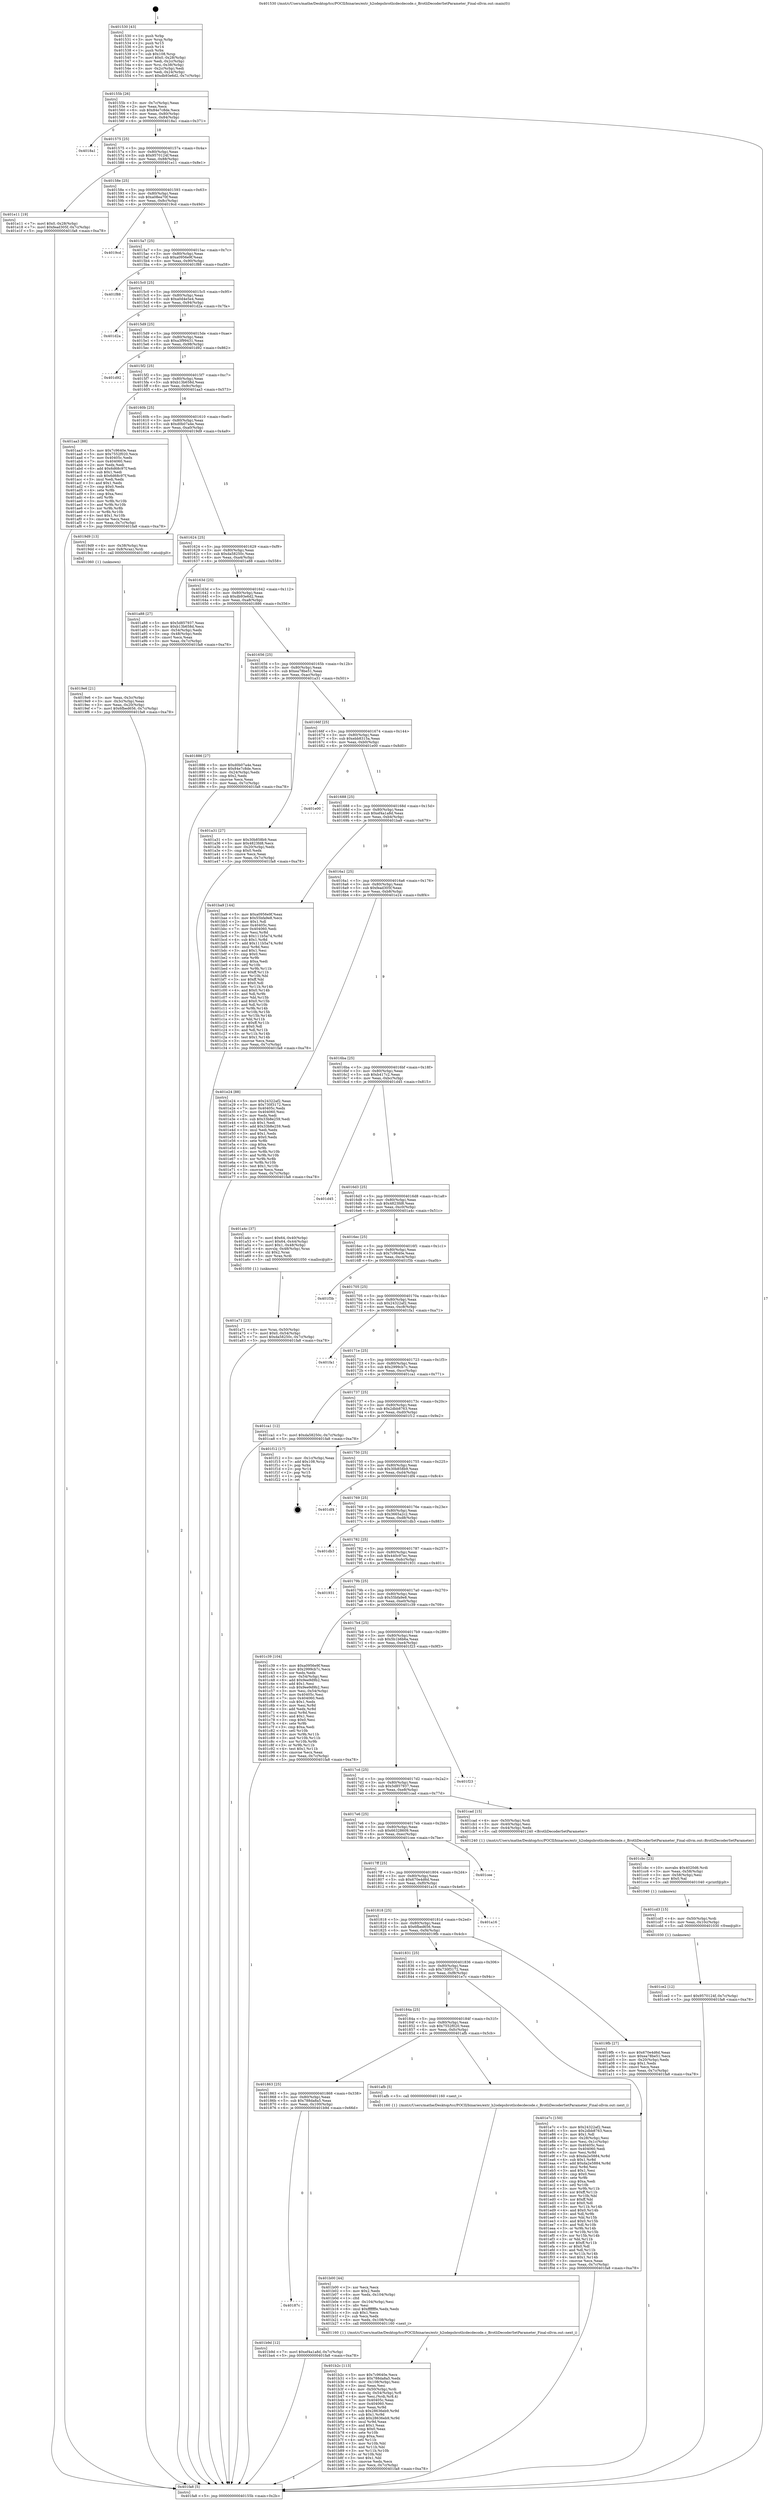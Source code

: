 digraph "0x401530" {
  label = "0x401530 (/mnt/c/Users/mathe/Desktop/tcc/POCII/binaries/extr_h2odepsbrotlicdecdecode.c_BrotliDecoderSetParameter_Final-ollvm.out::main(0))"
  labelloc = "t"
  node[shape=record]

  Entry [label="",width=0.3,height=0.3,shape=circle,fillcolor=black,style=filled]
  "0x40155b" [label="{
     0x40155b [26]\l
     | [instrs]\l
     &nbsp;&nbsp;0x40155b \<+3\>: mov -0x7c(%rbp),%eax\l
     &nbsp;&nbsp;0x40155e \<+2\>: mov %eax,%ecx\l
     &nbsp;&nbsp;0x401560 \<+6\>: sub $0x84e7c8de,%ecx\l
     &nbsp;&nbsp;0x401566 \<+3\>: mov %eax,-0x80(%rbp)\l
     &nbsp;&nbsp;0x401569 \<+6\>: mov %ecx,-0x84(%rbp)\l
     &nbsp;&nbsp;0x40156f \<+6\>: je 00000000004018a1 \<main+0x371\>\l
  }"]
  "0x4018a1" [label="{
     0x4018a1\l
  }", style=dashed]
  "0x401575" [label="{
     0x401575 [25]\l
     | [instrs]\l
     &nbsp;&nbsp;0x401575 \<+5\>: jmp 000000000040157a \<main+0x4a\>\l
     &nbsp;&nbsp;0x40157a \<+3\>: mov -0x80(%rbp),%eax\l
     &nbsp;&nbsp;0x40157d \<+5\>: sub $0x9570124f,%eax\l
     &nbsp;&nbsp;0x401582 \<+6\>: mov %eax,-0x88(%rbp)\l
     &nbsp;&nbsp;0x401588 \<+6\>: je 0000000000401e11 \<main+0x8e1\>\l
  }"]
  Exit [label="",width=0.3,height=0.3,shape=circle,fillcolor=black,style=filled,peripheries=2]
  "0x401e11" [label="{
     0x401e11 [19]\l
     | [instrs]\l
     &nbsp;&nbsp;0x401e11 \<+7\>: movl $0x0,-0x28(%rbp)\l
     &nbsp;&nbsp;0x401e18 \<+7\>: movl $0xfead305f,-0x7c(%rbp)\l
     &nbsp;&nbsp;0x401e1f \<+5\>: jmp 0000000000401fa8 \<main+0xa78\>\l
  }"]
  "0x40158e" [label="{
     0x40158e [25]\l
     | [instrs]\l
     &nbsp;&nbsp;0x40158e \<+5\>: jmp 0000000000401593 \<main+0x63\>\l
     &nbsp;&nbsp;0x401593 \<+3\>: mov -0x80(%rbp),%eax\l
     &nbsp;&nbsp;0x401596 \<+5\>: sub $0xa08ea70f,%eax\l
     &nbsp;&nbsp;0x40159b \<+6\>: mov %eax,-0x8c(%rbp)\l
     &nbsp;&nbsp;0x4015a1 \<+6\>: je 00000000004019cd \<main+0x49d\>\l
  }"]
  "0x401ce2" [label="{
     0x401ce2 [12]\l
     | [instrs]\l
     &nbsp;&nbsp;0x401ce2 \<+7\>: movl $0x9570124f,-0x7c(%rbp)\l
     &nbsp;&nbsp;0x401ce9 \<+5\>: jmp 0000000000401fa8 \<main+0xa78\>\l
  }"]
  "0x4019cd" [label="{
     0x4019cd\l
  }", style=dashed]
  "0x4015a7" [label="{
     0x4015a7 [25]\l
     | [instrs]\l
     &nbsp;&nbsp;0x4015a7 \<+5\>: jmp 00000000004015ac \<main+0x7c\>\l
     &nbsp;&nbsp;0x4015ac \<+3\>: mov -0x80(%rbp),%eax\l
     &nbsp;&nbsp;0x4015af \<+5\>: sub $0xa0956e9f,%eax\l
     &nbsp;&nbsp;0x4015b4 \<+6\>: mov %eax,-0x90(%rbp)\l
     &nbsp;&nbsp;0x4015ba \<+6\>: je 0000000000401f88 \<main+0xa58\>\l
  }"]
  "0x401cd3" [label="{
     0x401cd3 [15]\l
     | [instrs]\l
     &nbsp;&nbsp;0x401cd3 \<+4\>: mov -0x50(%rbp),%rdi\l
     &nbsp;&nbsp;0x401cd7 \<+6\>: mov %eax,-0x10c(%rbp)\l
     &nbsp;&nbsp;0x401cdd \<+5\>: call 0000000000401030 \<free@plt\>\l
     | [calls]\l
     &nbsp;&nbsp;0x401030 \{1\} (unknown)\l
  }"]
  "0x401f88" [label="{
     0x401f88\l
  }", style=dashed]
  "0x4015c0" [label="{
     0x4015c0 [25]\l
     | [instrs]\l
     &nbsp;&nbsp;0x4015c0 \<+5\>: jmp 00000000004015c5 \<main+0x95\>\l
     &nbsp;&nbsp;0x4015c5 \<+3\>: mov -0x80(%rbp),%eax\l
     &nbsp;&nbsp;0x4015c8 \<+5\>: sub $0xa0d4e5e4,%eax\l
     &nbsp;&nbsp;0x4015cd \<+6\>: mov %eax,-0x94(%rbp)\l
     &nbsp;&nbsp;0x4015d3 \<+6\>: je 0000000000401d2a \<main+0x7fa\>\l
  }"]
  "0x401cbc" [label="{
     0x401cbc [23]\l
     | [instrs]\l
     &nbsp;&nbsp;0x401cbc \<+10\>: movabs $0x4020d6,%rdi\l
     &nbsp;&nbsp;0x401cc6 \<+3\>: mov %eax,-0x58(%rbp)\l
     &nbsp;&nbsp;0x401cc9 \<+3\>: mov -0x58(%rbp),%esi\l
     &nbsp;&nbsp;0x401ccc \<+2\>: mov $0x0,%al\l
     &nbsp;&nbsp;0x401cce \<+5\>: call 0000000000401040 \<printf@plt\>\l
     | [calls]\l
     &nbsp;&nbsp;0x401040 \{1\} (unknown)\l
  }"]
  "0x401d2a" [label="{
     0x401d2a\l
  }", style=dashed]
  "0x4015d9" [label="{
     0x4015d9 [25]\l
     | [instrs]\l
     &nbsp;&nbsp;0x4015d9 \<+5\>: jmp 00000000004015de \<main+0xae\>\l
     &nbsp;&nbsp;0x4015de \<+3\>: mov -0x80(%rbp),%eax\l
     &nbsp;&nbsp;0x4015e1 \<+5\>: sub $0xa3f99431,%eax\l
     &nbsp;&nbsp;0x4015e6 \<+6\>: mov %eax,-0x98(%rbp)\l
     &nbsp;&nbsp;0x4015ec \<+6\>: je 0000000000401d92 \<main+0x862\>\l
  }"]
  "0x40187c" [label="{
     0x40187c\l
  }", style=dashed]
  "0x401d92" [label="{
     0x401d92\l
  }", style=dashed]
  "0x4015f2" [label="{
     0x4015f2 [25]\l
     | [instrs]\l
     &nbsp;&nbsp;0x4015f2 \<+5\>: jmp 00000000004015f7 \<main+0xc7\>\l
     &nbsp;&nbsp;0x4015f7 \<+3\>: mov -0x80(%rbp),%eax\l
     &nbsp;&nbsp;0x4015fa \<+5\>: sub $0xb13b658d,%eax\l
     &nbsp;&nbsp;0x4015ff \<+6\>: mov %eax,-0x9c(%rbp)\l
     &nbsp;&nbsp;0x401605 \<+6\>: je 0000000000401aa3 \<main+0x573\>\l
  }"]
  "0x401b9d" [label="{
     0x401b9d [12]\l
     | [instrs]\l
     &nbsp;&nbsp;0x401b9d \<+7\>: movl $0xef4a1a8d,-0x7c(%rbp)\l
     &nbsp;&nbsp;0x401ba4 \<+5\>: jmp 0000000000401fa8 \<main+0xa78\>\l
  }"]
  "0x401aa3" [label="{
     0x401aa3 [88]\l
     | [instrs]\l
     &nbsp;&nbsp;0x401aa3 \<+5\>: mov $0x7c9640e,%eax\l
     &nbsp;&nbsp;0x401aa8 \<+5\>: mov $0x7552f020,%ecx\l
     &nbsp;&nbsp;0x401aad \<+7\>: mov 0x40405c,%edx\l
     &nbsp;&nbsp;0x401ab4 \<+7\>: mov 0x404060,%esi\l
     &nbsp;&nbsp;0x401abb \<+2\>: mov %edx,%edi\l
     &nbsp;&nbsp;0x401abd \<+6\>: add $0x6d68c97f,%edi\l
     &nbsp;&nbsp;0x401ac3 \<+3\>: sub $0x1,%edi\l
     &nbsp;&nbsp;0x401ac6 \<+6\>: sub $0x6d68c97f,%edi\l
     &nbsp;&nbsp;0x401acc \<+3\>: imul %edi,%edx\l
     &nbsp;&nbsp;0x401acf \<+3\>: and $0x1,%edx\l
     &nbsp;&nbsp;0x401ad2 \<+3\>: cmp $0x0,%edx\l
     &nbsp;&nbsp;0x401ad5 \<+4\>: sete %r8b\l
     &nbsp;&nbsp;0x401ad9 \<+3\>: cmp $0xa,%esi\l
     &nbsp;&nbsp;0x401adc \<+4\>: setl %r9b\l
     &nbsp;&nbsp;0x401ae0 \<+3\>: mov %r8b,%r10b\l
     &nbsp;&nbsp;0x401ae3 \<+3\>: and %r9b,%r10b\l
     &nbsp;&nbsp;0x401ae6 \<+3\>: xor %r9b,%r8b\l
     &nbsp;&nbsp;0x401ae9 \<+3\>: or %r8b,%r10b\l
     &nbsp;&nbsp;0x401aec \<+4\>: test $0x1,%r10b\l
     &nbsp;&nbsp;0x401af0 \<+3\>: cmovne %ecx,%eax\l
     &nbsp;&nbsp;0x401af3 \<+3\>: mov %eax,-0x7c(%rbp)\l
     &nbsp;&nbsp;0x401af6 \<+5\>: jmp 0000000000401fa8 \<main+0xa78\>\l
  }"]
  "0x40160b" [label="{
     0x40160b [25]\l
     | [instrs]\l
     &nbsp;&nbsp;0x40160b \<+5\>: jmp 0000000000401610 \<main+0xe0\>\l
     &nbsp;&nbsp;0x401610 \<+3\>: mov -0x80(%rbp),%eax\l
     &nbsp;&nbsp;0x401613 \<+5\>: sub $0xd0b07a4e,%eax\l
     &nbsp;&nbsp;0x401618 \<+6\>: mov %eax,-0xa0(%rbp)\l
     &nbsp;&nbsp;0x40161e \<+6\>: je 00000000004019d9 \<main+0x4a9\>\l
  }"]
  "0x401b2c" [label="{
     0x401b2c [113]\l
     | [instrs]\l
     &nbsp;&nbsp;0x401b2c \<+5\>: mov $0x7c9640e,%ecx\l
     &nbsp;&nbsp;0x401b31 \<+5\>: mov $0x788da8a5,%edx\l
     &nbsp;&nbsp;0x401b36 \<+6\>: mov -0x108(%rbp),%esi\l
     &nbsp;&nbsp;0x401b3c \<+3\>: imul %eax,%esi\l
     &nbsp;&nbsp;0x401b3f \<+4\>: mov -0x50(%rbp),%rdi\l
     &nbsp;&nbsp;0x401b43 \<+4\>: movslq -0x54(%rbp),%r8\l
     &nbsp;&nbsp;0x401b47 \<+4\>: mov %esi,(%rdi,%r8,4)\l
     &nbsp;&nbsp;0x401b4b \<+7\>: mov 0x40405c,%eax\l
     &nbsp;&nbsp;0x401b52 \<+7\>: mov 0x404060,%esi\l
     &nbsp;&nbsp;0x401b59 \<+3\>: mov %eax,%r9d\l
     &nbsp;&nbsp;0x401b5c \<+7\>: sub $0x28636eb9,%r9d\l
     &nbsp;&nbsp;0x401b63 \<+4\>: sub $0x1,%r9d\l
     &nbsp;&nbsp;0x401b67 \<+7\>: add $0x28636eb9,%r9d\l
     &nbsp;&nbsp;0x401b6e \<+4\>: imul %r9d,%eax\l
     &nbsp;&nbsp;0x401b72 \<+3\>: and $0x1,%eax\l
     &nbsp;&nbsp;0x401b75 \<+3\>: cmp $0x0,%eax\l
     &nbsp;&nbsp;0x401b78 \<+4\>: sete %r10b\l
     &nbsp;&nbsp;0x401b7c \<+3\>: cmp $0xa,%esi\l
     &nbsp;&nbsp;0x401b7f \<+4\>: setl %r11b\l
     &nbsp;&nbsp;0x401b83 \<+3\>: mov %r10b,%bl\l
     &nbsp;&nbsp;0x401b86 \<+3\>: and %r11b,%bl\l
     &nbsp;&nbsp;0x401b89 \<+3\>: xor %r11b,%r10b\l
     &nbsp;&nbsp;0x401b8c \<+3\>: or %r10b,%bl\l
     &nbsp;&nbsp;0x401b8f \<+3\>: test $0x1,%bl\l
     &nbsp;&nbsp;0x401b92 \<+3\>: cmovne %edx,%ecx\l
     &nbsp;&nbsp;0x401b95 \<+3\>: mov %ecx,-0x7c(%rbp)\l
     &nbsp;&nbsp;0x401b98 \<+5\>: jmp 0000000000401fa8 \<main+0xa78\>\l
  }"]
  "0x4019d9" [label="{
     0x4019d9 [13]\l
     | [instrs]\l
     &nbsp;&nbsp;0x4019d9 \<+4\>: mov -0x38(%rbp),%rax\l
     &nbsp;&nbsp;0x4019dd \<+4\>: mov 0x8(%rax),%rdi\l
     &nbsp;&nbsp;0x4019e1 \<+5\>: call 0000000000401060 \<atoi@plt\>\l
     | [calls]\l
     &nbsp;&nbsp;0x401060 \{1\} (unknown)\l
  }"]
  "0x401624" [label="{
     0x401624 [25]\l
     | [instrs]\l
     &nbsp;&nbsp;0x401624 \<+5\>: jmp 0000000000401629 \<main+0xf9\>\l
     &nbsp;&nbsp;0x401629 \<+3\>: mov -0x80(%rbp),%eax\l
     &nbsp;&nbsp;0x40162c \<+5\>: sub $0xda58250c,%eax\l
     &nbsp;&nbsp;0x401631 \<+6\>: mov %eax,-0xa4(%rbp)\l
     &nbsp;&nbsp;0x401637 \<+6\>: je 0000000000401a88 \<main+0x558\>\l
  }"]
  "0x401b00" [label="{
     0x401b00 [44]\l
     | [instrs]\l
     &nbsp;&nbsp;0x401b00 \<+2\>: xor %ecx,%ecx\l
     &nbsp;&nbsp;0x401b02 \<+5\>: mov $0x2,%edx\l
     &nbsp;&nbsp;0x401b07 \<+6\>: mov %edx,-0x104(%rbp)\l
     &nbsp;&nbsp;0x401b0d \<+1\>: cltd\l
     &nbsp;&nbsp;0x401b0e \<+6\>: mov -0x104(%rbp),%esi\l
     &nbsp;&nbsp;0x401b14 \<+2\>: idiv %esi\l
     &nbsp;&nbsp;0x401b16 \<+6\>: imul $0xfffffffe,%edx,%edx\l
     &nbsp;&nbsp;0x401b1c \<+3\>: sub $0x1,%ecx\l
     &nbsp;&nbsp;0x401b1f \<+2\>: sub %ecx,%edx\l
     &nbsp;&nbsp;0x401b21 \<+6\>: mov %edx,-0x108(%rbp)\l
     &nbsp;&nbsp;0x401b27 \<+5\>: call 0000000000401160 \<next_i\>\l
     | [calls]\l
     &nbsp;&nbsp;0x401160 \{1\} (/mnt/c/Users/mathe/Desktop/tcc/POCII/binaries/extr_h2odepsbrotlicdecdecode.c_BrotliDecoderSetParameter_Final-ollvm.out::next_i)\l
  }"]
  "0x401a88" [label="{
     0x401a88 [27]\l
     | [instrs]\l
     &nbsp;&nbsp;0x401a88 \<+5\>: mov $0x5d857937,%eax\l
     &nbsp;&nbsp;0x401a8d \<+5\>: mov $0xb13b658d,%ecx\l
     &nbsp;&nbsp;0x401a92 \<+3\>: mov -0x54(%rbp),%edx\l
     &nbsp;&nbsp;0x401a95 \<+3\>: cmp -0x48(%rbp),%edx\l
     &nbsp;&nbsp;0x401a98 \<+3\>: cmovl %ecx,%eax\l
     &nbsp;&nbsp;0x401a9b \<+3\>: mov %eax,-0x7c(%rbp)\l
     &nbsp;&nbsp;0x401a9e \<+5\>: jmp 0000000000401fa8 \<main+0xa78\>\l
  }"]
  "0x40163d" [label="{
     0x40163d [25]\l
     | [instrs]\l
     &nbsp;&nbsp;0x40163d \<+5\>: jmp 0000000000401642 \<main+0x112\>\l
     &nbsp;&nbsp;0x401642 \<+3\>: mov -0x80(%rbp),%eax\l
     &nbsp;&nbsp;0x401645 \<+5\>: sub $0xdb93e6d2,%eax\l
     &nbsp;&nbsp;0x40164a \<+6\>: mov %eax,-0xa8(%rbp)\l
     &nbsp;&nbsp;0x401650 \<+6\>: je 0000000000401886 \<main+0x356\>\l
  }"]
  "0x401863" [label="{
     0x401863 [25]\l
     | [instrs]\l
     &nbsp;&nbsp;0x401863 \<+5\>: jmp 0000000000401868 \<main+0x338\>\l
     &nbsp;&nbsp;0x401868 \<+3\>: mov -0x80(%rbp),%eax\l
     &nbsp;&nbsp;0x40186b \<+5\>: sub $0x788da8a5,%eax\l
     &nbsp;&nbsp;0x401870 \<+6\>: mov %eax,-0x100(%rbp)\l
     &nbsp;&nbsp;0x401876 \<+6\>: je 0000000000401b9d \<main+0x66d\>\l
  }"]
  "0x401886" [label="{
     0x401886 [27]\l
     | [instrs]\l
     &nbsp;&nbsp;0x401886 \<+5\>: mov $0xd0b07a4e,%eax\l
     &nbsp;&nbsp;0x40188b \<+5\>: mov $0x84e7c8de,%ecx\l
     &nbsp;&nbsp;0x401890 \<+3\>: mov -0x24(%rbp),%edx\l
     &nbsp;&nbsp;0x401893 \<+3\>: cmp $0x2,%edx\l
     &nbsp;&nbsp;0x401896 \<+3\>: cmovne %ecx,%eax\l
     &nbsp;&nbsp;0x401899 \<+3\>: mov %eax,-0x7c(%rbp)\l
     &nbsp;&nbsp;0x40189c \<+5\>: jmp 0000000000401fa8 \<main+0xa78\>\l
  }"]
  "0x401656" [label="{
     0x401656 [25]\l
     | [instrs]\l
     &nbsp;&nbsp;0x401656 \<+5\>: jmp 000000000040165b \<main+0x12b\>\l
     &nbsp;&nbsp;0x40165b \<+3\>: mov -0x80(%rbp),%eax\l
     &nbsp;&nbsp;0x40165e \<+5\>: sub $0xea78be51,%eax\l
     &nbsp;&nbsp;0x401663 \<+6\>: mov %eax,-0xac(%rbp)\l
     &nbsp;&nbsp;0x401669 \<+6\>: je 0000000000401a31 \<main+0x501\>\l
  }"]
  "0x401fa8" [label="{
     0x401fa8 [5]\l
     | [instrs]\l
     &nbsp;&nbsp;0x401fa8 \<+5\>: jmp 000000000040155b \<main+0x2b\>\l
  }"]
  "0x401530" [label="{
     0x401530 [43]\l
     | [instrs]\l
     &nbsp;&nbsp;0x401530 \<+1\>: push %rbp\l
     &nbsp;&nbsp;0x401531 \<+3\>: mov %rsp,%rbp\l
     &nbsp;&nbsp;0x401534 \<+2\>: push %r15\l
     &nbsp;&nbsp;0x401536 \<+2\>: push %r14\l
     &nbsp;&nbsp;0x401538 \<+1\>: push %rbx\l
     &nbsp;&nbsp;0x401539 \<+7\>: sub $0x108,%rsp\l
     &nbsp;&nbsp;0x401540 \<+7\>: movl $0x0,-0x28(%rbp)\l
     &nbsp;&nbsp;0x401547 \<+3\>: mov %edi,-0x2c(%rbp)\l
     &nbsp;&nbsp;0x40154a \<+4\>: mov %rsi,-0x38(%rbp)\l
     &nbsp;&nbsp;0x40154e \<+3\>: mov -0x2c(%rbp),%edi\l
     &nbsp;&nbsp;0x401551 \<+3\>: mov %edi,-0x24(%rbp)\l
     &nbsp;&nbsp;0x401554 \<+7\>: movl $0xdb93e6d2,-0x7c(%rbp)\l
  }"]
  "0x4019e6" [label="{
     0x4019e6 [21]\l
     | [instrs]\l
     &nbsp;&nbsp;0x4019e6 \<+3\>: mov %eax,-0x3c(%rbp)\l
     &nbsp;&nbsp;0x4019e9 \<+3\>: mov -0x3c(%rbp),%eax\l
     &nbsp;&nbsp;0x4019ec \<+3\>: mov %eax,-0x20(%rbp)\l
     &nbsp;&nbsp;0x4019ef \<+7\>: movl $0x6fbed656,-0x7c(%rbp)\l
     &nbsp;&nbsp;0x4019f6 \<+5\>: jmp 0000000000401fa8 \<main+0xa78\>\l
  }"]
  "0x401afb" [label="{
     0x401afb [5]\l
     | [instrs]\l
     &nbsp;&nbsp;0x401afb \<+5\>: call 0000000000401160 \<next_i\>\l
     | [calls]\l
     &nbsp;&nbsp;0x401160 \{1\} (/mnt/c/Users/mathe/Desktop/tcc/POCII/binaries/extr_h2odepsbrotlicdecdecode.c_BrotliDecoderSetParameter_Final-ollvm.out::next_i)\l
  }"]
  "0x401a31" [label="{
     0x401a31 [27]\l
     | [instrs]\l
     &nbsp;&nbsp;0x401a31 \<+5\>: mov $0x30b858b9,%eax\l
     &nbsp;&nbsp;0x401a36 \<+5\>: mov $0x4823fd8,%ecx\l
     &nbsp;&nbsp;0x401a3b \<+3\>: mov -0x20(%rbp),%edx\l
     &nbsp;&nbsp;0x401a3e \<+3\>: cmp $0x0,%edx\l
     &nbsp;&nbsp;0x401a41 \<+3\>: cmove %ecx,%eax\l
     &nbsp;&nbsp;0x401a44 \<+3\>: mov %eax,-0x7c(%rbp)\l
     &nbsp;&nbsp;0x401a47 \<+5\>: jmp 0000000000401fa8 \<main+0xa78\>\l
  }"]
  "0x40166f" [label="{
     0x40166f [25]\l
     | [instrs]\l
     &nbsp;&nbsp;0x40166f \<+5\>: jmp 0000000000401674 \<main+0x144\>\l
     &nbsp;&nbsp;0x401674 \<+3\>: mov -0x80(%rbp),%eax\l
     &nbsp;&nbsp;0x401677 \<+5\>: sub $0xebb8315a,%eax\l
     &nbsp;&nbsp;0x40167c \<+6\>: mov %eax,-0xb0(%rbp)\l
     &nbsp;&nbsp;0x401682 \<+6\>: je 0000000000401e00 \<main+0x8d0\>\l
  }"]
  "0x40184a" [label="{
     0x40184a [25]\l
     | [instrs]\l
     &nbsp;&nbsp;0x40184a \<+5\>: jmp 000000000040184f \<main+0x31f\>\l
     &nbsp;&nbsp;0x40184f \<+3\>: mov -0x80(%rbp),%eax\l
     &nbsp;&nbsp;0x401852 \<+5\>: sub $0x7552f020,%eax\l
     &nbsp;&nbsp;0x401857 \<+6\>: mov %eax,-0xfc(%rbp)\l
     &nbsp;&nbsp;0x40185d \<+6\>: je 0000000000401afb \<main+0x5cb\>\l
  }"]
  "0x401e00" [label="{
     0x401e00\l
  }", style=dashed]
  "0x401688" [label="{
     0x401688 [25]\l
     | [instrs]\l
     &nbsp;&nbsp;0x401688 \<+5\>: jmp 000000000040168d \<main+0x15d\>\l
     &nbsp;&nbsp;0x40168d \<+3\>: mov -0x80(%rbp),%eax\l
     &nbsp;&nbsp;0x401690 \<+5\>: sub $0xef4a1a8d,%eax\l
     &nbsp;&nbsp;0x401695 \<+6\>: mov %eax,-0xb4(%rbp)\l
     &nbsp;&nbsp;0x40169b \<+6\>: je 0000000000401ba9 \<main+0x679\>\l
  }"]
  "0x401e7c" [label="{
     0x401e7c [150]\l
     | [instrs]\l
     &nbsp;&nbsp;0x401e7c \<+5\>: mov $0x24322af2,%eax\l
     &nbsp;&nbsp;0x401e81 \<+5\>: mov $0x2dbb8763,%ecx\l
     &nbsp;&nbsp;0x401e86 \<+2\>: mov $0x1,%dl\l
     &nbsp;&nbsp;0x401e88 \<+3\>: mov -0x28(%rbp),%esi\l
     &nbsp;&nbsp;0x401e8b \<+3\>: mov %esi,-0x1c(%rbp)\l
     &nbsp;&nbsp;0x401e8e \<+7\>: mov 0x40405c,%esi\l
     &nbsp;&nbsp;0x401e95 \<+7\>: mov 0x404060,%edi\l
     &nbsp;&nbsp;0x401e9c \<+3\>: mov %esi,%r8d\l
     &nbsp;&nbsp;0x401e9f \<+7\>: sub $0xda2e5884,%r8d\l
     &nbsp;&nbsp;0x401ea6 \<+4\>: sub $0x1,%r8d\l
     &nbsp;&nbsp;0x401eaa \<+7\>: add $0xda2e5884,%r8d\l
     &nbsp;&nbsp;0x401eb1 \<+4\>: imul %r8d,%esi\l
     &nbsp;&nbsp;0x401eb5 \<+3\>: and $0x1,%esi\l
     &nbsp;&nbsp;0x401eb8 \<+3\>: cmp $0x0,%esi\l
     &nbsp;&nbsp;0x401ebb \<+4\>: sete %r9b\l
     &nbsp;&nbsp;0x401ebf \<+3\>: cmp $0xa,%edi\l
     &nbsp;&nbsp;0x401ec2 \<+4\>: setl %r10b\l
     &nbsp;&nbsp;0x401ec6 \<+3\>: mov %r9b,%r11b\l
     &nbsp;&nbsp;0x401ec9 \<+4\>: xor $0xff,%r11b\l
     &nbsp;&nbsp;0x401ecd \<+3\>: mov %r10b,%bl\l
     &nbsp;&nbsp;0x401ed0 \<+3\>: xor $0xff,%bl\l
     &nbsp;&nbsp;0x401ed3 \<+3\>: xor $0x0,%dl\l
     &nbsp;&nbsp;0x401ed6 \<+3\>: mov %r11b,%r14b\l
     &nbsp;&nbsp;0x401ed9 \<+4\>: and $0x0,%r14b\l
     &nbsp;&nbsp;0x401edd \<+3\>: and %dl,%r9b\l
     &nbsp;&nbsp;0x401ee0 \<+3\>: mov %bl,%r15b\l
     &nbsp;&nbsp;0x401ee3 \<+4\>: and $0x0,%r15b\l
     &nbsp;&nbsp;0x401ee7 \<+3\>: and %dl,%r10b\l
     &nbsp;&nbsp;0x401eea \<+3\>: or %r9b,%r14b\l
     &nbsp;&nbsp;0x401eed \<+3\>: or %r10b,%r15b\l
     &nbsp;&nbsp;0x401ef0 \<+3\>: xor %r15b,%r14b\l
     &nbsp;&nbsp;0x401ef3 \<+3\>: or %bl,%r11b\l
     &nbsp;&nbsp;0x401ef6 \<+4\>: xor $0xff,%r11b\l
     &nbsp;&nbsp;0x401efa \<+3\>: or $0x0,%dl\l
     &nbsp;&nbsp;0x401efd \<+3\>: and %dl,%r11b\l
     &nbsp;&nbsp;0x401f00 \<+3\>: or %r11b,%r14b\l
     &nbsp;&nbsp;0x401f03 \<+4\>: test $0x1,%r14b\l
     &nbsp;&nbsp;0x401f07 \<+3\>: cmovne %ecx,%eax\l
     &nbsp;&nbsp;0x401f0a \<+3\>: mov %eax,-0x7c(%rbp)\l
     &nbsp;&nbsp;0x401f0d \<+5\>: jmp 0000000000401fa8 \<main+0xa78\>\l
  }"]
  "0x401ba9" [label="{
     0x401ba9 [144]\l
     | [instrs]\l
     &nbsp;&nbsp;0x401ba9 \<+5\>: mov $0xa0956e9f,%eax\l
     &nbsp;&nbsp;0x401bae \<+5\>: mov $0x55bfa9e8,%ecx\l
     &nbsp;&nbsp;0x401bb3 \<+2\>: mov $0x1,%dl\l
     &nbsp;&nbsp;0x401bb5 \<+7\>: mov 0x40405c,%esi\l
     &nbsp;&nbsp;0x401bbc \<+7\>: mov 0x404060,%edi\l
     &nbsp;&nbsp;0x401bc3 \<+3\>: mov %esi,%r8d\l
     &nbsp;&nbsp;0x401bc6 \<+7\>: sub $0x111b5a74,%r8d\l
     &nbsp;&nbsp;0x401bcd \<+4\>: sub $0x1,%r8d\l
     &nbsp;&nbsp;0x401bd1 \<+7\>: add $0x111b5a74,%r8d\l
     &nbsp;&nbsp;0x401bd8 \<+4\>: imul %r8d,%esi\l
     &nbsp;&nbsp;0x401bdc \<+3\>: and $0x1,%esi\l
     &nbsp;&nbsp;0x401bdf \<+3\>: cmp $0x0,%esi\l
     &nbsp;&nbsp;0x401be2 \<+4\>: sete %r9b\l
     &nbsp;&nbsp;0x401be6 \<+3\>: cmp $0xa,%edi\l
     &nbsp;&nbsp;0x401be9 \<+4\>: setl %r10b\l
     &nbsp;&nbsp;0x401bed \<+3\>: mov %r9b,%r11b\l
     &nbsp;&nbsp;0x401bf0 \<+4\>: xor $0xff,%r11b\l
     &nbsp;&nbsp;0x401bf4 \<+3\>: mov %r10b,%bl\l
     &nbsp;&nbsp;0x401bf7 \<+3\>: xor $0xff,%bl\l
     &nbsp;&nbsp;0x401bfa \<+3\>: xor $0x0,%dl\l
     &nbsp;&nbsp;0x401bfd \<+3\>: mov %r11b,%r14b\l
     &nbsp;&nbsp;0x401c00 \<+4\>: and $0x0,%r14b\l
     &nbsp;&nbsp;0x401c04 \<+3\>: and %dl,%r9b\l
     &nbsp;&nbsp;0x401c07 \<+3\>: mov %bl,%r15b\l
     &nbsp;&nbsp;0x401c0a \<+4\>: and $0x0,%r15b\l
     &nbsp;&nbsp;0x401c0e \<+3\>: and %dl,%r10b\l
     &nbsp;&nbsp;0x401c11 \<+3\>: or %r9b,%r14b\l
     &nbsp;&nbsp;0x401c14 \<+3\>: or %r10b,%r15b\l
     &nbsp;&nbsp;0x401c17 \<+3\>: xor %r15b,%r14b\l
     &nbsp;&nbsp;0x401c1a \<+3\>: or %bl,%r11b\l
     &nbsp;&nbsp;0x401c1d \<+4\>: xor $0xff,%r11b\l
     &nbsp;&nbsp;0x401c21 \<+3\>: or $0x0,%dl\l
     &nbsp;&nbsp;0x401c24 \<+3\>: and %dl,%r11b\l
     &nbsp;&nbsp;0x401c27 \<+3\>: or %r11b,%r14b\l
     &nbsp;&nbsp;0x401c2a \<+4\>: test $0x1,%r14b\l
     &nbsp;&nbsp;0x401c2e \<+3\>: cmovne %ecx,%eax\l
     &nbsp;&nbsp;0x401c31 \<+3\>: mov %eax,-0x7c(%rbp)\l
     &nbsp;&nbsp;0x401c34 \<+5\>: jmp 0000000000401fa8 \<main+0xa78\>\l
  }"]
  "0x4016a1" [label="{
     0x4016a1 [25]\l
     | [instrs]\l
     &nbsp;&nbsp;0x4016a1 \<+5\>: jmp 00000000004016a6 \<main+0x176\>\l
     &nbsp;&nbsp;0x4016a6 \<+3\>: mov -0x80(%rbp),%eax\l
     &nbsp;&nbsp;0x4016a9 \<+5\>: sub $0xfead305f,%eax\l
     &nbsp;&nbsp;0x4016ae \<+6\>: mov %eax,-0xb8(%rbp)\l
     &nbsp;&nbsp;0x4016b4 \<+6\>: je 0000000000401e24 \<main+0x8f4\>\l
  }"]
  "0x401a71" [label="{
     0x401a71 [23]\l
     | [instrs]\l
     &nbsp;&nbsp;0x401a71 \<+4\>: mov %rax,-0x50(%rbp)\l
     &nbsp;&nbsp;0x401a75 \<+7\>: movl $0x0,-0x54(%rbp)\l
     &nbsp;&nbsp;0x401a7c \<+7\>: movl $0xda58250c,-0x7c(%rbp)\l
     &nbsp;&nbsp;0x401a83 \<+5\>: jmp 0000000000401fa8 \<main+0xa78\>\l
  }"]
  "0x401e24" [label="{
     0x401e24 [88]\l
     | [instrs]\l
     &nbsp;&nbsp;0x401e24 \<+5\>: mov $0x24322af2,%eax\l
     &nbsp;&nbsp;0x401e29 \<+5\>: mov $0x730f3172,%ecx\l
     &nbsp;&nbsp;0x401e2e \<+7\>: mov 0x40405c,%edx\l
     &nbsp;&nbsp;0x401e35 \<+7\>: mov 0x404060,%esi\l
     &nbsp;&nbsp;0x401e3c \<+2\>: mov %edx,%edi\l
     &nbsp;&nbsp;0x401e3e \<+6\>: sub $0x33b8e259,%edi\l
     &nbsp;&nbsp;0x401e44 \<+3\>: sub $0x1,%edi\l
     &nbsp;&nbsp;0x401e47 \<+6\>: add $0x33b8e259,%edi\l
     &nbsp;&nbsp;0x401e4d \<+3\>: imul %edi,%edx\l
     &nbsp;&nbsp;0x401e50 \<+3\>: and $0x1,%edx\l
     &nbsp;&nbsp;0x401e53 \<+3\>: cmp $0x0,%edx\l
     &nbsp;&nbsp;0x401e56 \<+4\>: sete %r8b\l
     &nbsp;&nbsp;0x401e5a \<+3\>: cmp $0xa,%esi\l
     &nbsp;&nbsp;0x401e5d \<+4\>: setl %r9b\l
     &nbsp;&nbsp;0x401e61 \<+3\>: mov %r8b,%r10b\l
     &nbsp;&nbsp;0x401e64 \<+3\>: and %r9b,%r10b\l
     &nbsp;&nbsp;0x401e67 \<+3\>: xor %r9b,%r8b\l
     &nbsp;&nbsp;0x401e6a \<+3\>: or %r8b,%r10b\l
     &nbsp;&nbsp;0x401e6d \<+4\>: test $0x1,%r10b\l
     &nbsp;&nbsp;0x401e71 \<+3\>: cmovne %ecx,%eax\l
     &nbsp;&nbsp;0x401e74 \<+3\>: mov %eax,-0x7c(%rbp)\l
     &nbsp;&nbsp;0x401e77 \<+5\>: jmp 0000000000401fa8 \<main+0xa78\>\l
  }"]
  "0x4016ba" [label="{
     0x4016ba [25]\l
     | [instrs]\l
     &nbsp;&nbsp;0x4016ba \<+5\>: jmp 00000000004016bf \<main+0x18f\>\l
     &nbsp;&nbsp;0x4016bf \<+3\>: mov -0x80(%rbp),%eax\l
     &nbsp;&nbsp;0x4016c2 \<+5\>: sub $0xb417c2,%eax\l
     &nbsp;&nbsp;0x4016c7 \<+6\>: mov %eax,-0xbc(%rbp)\l
     &nbsp;&nbsp;0x4016cd \<+6\>: je 0000000000401d45 \<main+0x815\>\l
  }"]
  "0x401831" [label="{
     0x401831 [25]\l
     | [instrs]\l
     &nbsp;&nbsp;0x401831 \<+5\>: jmp 0000000000401836 \<main+0x306\>\l
     &nbsp;&nbsp;0x401836 \<+3\>: mov -0x80(%rbp),%eax\l
     &nbsp;&nbsp;0x401839 \<+5\>: sub $0x730f3172,%eax\l
     &nbsp;&nbsp;0x40183e \<+6\>: mov %eax,-0xf8(%rbp)\l
     &nbsp;&nbsp;0x401844 \<+6\>: je 0000000000401e7c \<main+0x94c\>\l
  }"]
  "0x401d45" [label="{
     0x401d45\l
  }", style=dashed]
  "0x4016d3" [label="{
     0x4016d3 [25]\l
     | [instrs]\l
     &nbsp;&nbsp;0x4016d3 \<+5\>: jmp 00000000004016d8 \<main+0x1a8\>\l
     &nbsp;&nbsp;0x4016d8 \<+3\>: mov -0x80(%rbp),%eax\l
     &nbsp;&nbsp;0x4016db \<+5\>: sub $0x4823fd8,%eax\l
     &nbsp;&nbsp;0x4016e0 \<+6\>: mov %eax,-0xc0(%rbp)\l
     &nbsp;&nbsp;0x4016e6 \<+6\>: je 0000000000401a4c \<main+0x51c\>\l
  }"]
  "0x4019fb" [label="{
     0x4019fb [27]\l
     | [instrs]\l
     &nbsp;&nbsp;0x4019fb \<+5\>: mov $0x670e4d6d,%eax\l
     &nbsp;&nbsp;0x401a00 \<+5\>: mov $0xea78be51,%ecx\l
     &nbsp;&nbsp;0x401a05 \<+3\>: mov -0x20(%rbp),%edx\l
     &nbsp;&nbsp;0x401a08 \<+3\>: cmp $0x1,%edx\l
     &nbsp;&nbsp;0x401a0b \<+3\>: cmovl %ecx,%eax\l
     &nbsp;&nbsp;0x401a0e \<+3\>: mov %eax,-0x7c(%rbp)\l
     &nbsp;&nbsp;0x401a11 \<+5\>: jmp 0000000000401fa8 \<main+0xa78\>\l
  }"]
  "0x401a4c" [label="{
     0x401a4c [37]\l
     | [instrs]\l
     &nbsp;&nbsp;0x401a4c \<+7\>: movl $0x64,-0x40(%rbp)\l
     &nbsp;&nbsp;0x401a53 \<+7\>: movl $0x64,-0x44(%rbp)\l
     &nbsp;&nbsp;0x401a5a \<+7\>: movl $0x1,-0x48(%rbp)\l
     &nbsp;&nbsp;0x401a61 \<+4\>: movslq -0x48(%rbp),%rax\l
     &nbsp;&nbsp;0x401a65 \<+4\>: shl $0x2,%rax\l
     &nbsp;&nbsp;0x401a69 \<+3\>: mov %rax,%rdi\l
     &nbsp;&nbsp;0x401a6c \<+5\>: call 0000000000401050 \<malloc@plt\>\l
     | [calls]\l
     &nbsp;&nbsp;0x401050 \{1\} (unknown)\l
  }"]
  "0x4016ec" [label="{
     0x4016ec [25]\l
     | [instrs]\l
     &nbsp;&nbsp;0x4016ec \<+5\>: jmp 00000000004016f1 \<main+0x1c1\>\l
     &nbsp;&nbsp;0x4016f1 \<+3\>: mov -0x80(%rbp),%eax\l
     &nbsp;&nbsp;0x4016f4 \<+5\>: sub $0x7c9640e,%eax\l
     &nbsp;&nbsp;0x4016f9 \<+6\>: mov %eax,-0xc4(%rbp)\l
     &nbsp;&nbsp;0x4016ff \<+6\>: je 0000000000401f3b \<main+0xa0b\>\l
  }"]
  "0x401818" [label="{
     0x401818 [25]\l
     | [instrs]\l
     &nbsp;&nbsp;0x401818 \<+5\>: jmp 000000000040181d \<main+0x2ed\>\l
     &nbsp;&nbsp;0x40181d \<+3\>: mov -0x80(%rbp),%eax\l
     &nbsp;&nbsp;0x401820 \<+5\>: sub $0x6fbed656,%eax\l
     &nbsp;&nbsp;0x401825 \<+6\>: mov %eax,-0xf4(%rbp)\l
     &nbsp;&nbsp;0x40182b \<+6\>: je 00000000004019fb \<main+0x4cb\>\l
  }"]
  "0x401f3b" [label="{
     0x401f3b\l
  }", style=dashed]
  "0x401705" [label="{
     0x401705 [25]\l
     | [instrs]\l
     &nbsp;&nbsp;0x401705 \<+5\>: jmp 000000000040170a \<main+0x1da\>\l
     &nbsp;&nbsp;0x40170a \<+3\>: mov -0x80(%rbp),%eax\l
     &nbsp;&nbsp;0x40170d \<+5\>: sub $0x24322af2,%eax\l
     &nbsp;&nbsp;0x401712 \<+6\>: mov %eax,-0xc8(%rbp)\l
     &nbsp;&nbsp;0x401718 \<+6\>: je 0000000000401fa1 \<main+0xa71\>\l
  }"]
  "0x401a16" [label="{
     0x401a16\l
  }", style=dashed]
  "0x401fa1" [label="{
     0x401fa1\l
  }", style=dashed]
  "0x40171e" [label="{
     0x40171e [25]\l
     | [instrs]\l
     &nbsp;&nbsp;0x40171e \<+5\>: jmp 0000000000401723 \<main+0x1f3\>\l
     &nbsp;&nbsp;0x401723 \<+3\>: mov -0x80(%rbp),%eax\l
     &nbsp;&nbsp;0x401726 \<+5\>: sub $0x2999cb7c,%eax\l
     &nbsp;&nbsp;0x40172b \<+6\>: mov %eax,-0xcc(%rbp)\l
     &nbsp;&nbsp;0x401731 \<+6\>: je 0000000000401ca1 \<main+0x771\>\l
  }"]
  "0x4017ff" [label="{
     0x4017ff [25]\l
     | [instrs]\l
     &nbsp;&nbsp;0x4017ff \<+5\>: jmp 0000000000401804 \<main+0x2d4\>\l
     &nbsp;&nbsp;0x401804 \<+3\>: mov -0x80(%rbp),%eax\l
     &nbsp;&nbsp;0x401807 \<+5\>: sub $0x670e4d6d,%eax\l
     &nbsp;&nbsp;0x40180c \<+6\>: mov %eax,-0xf0(%rbp)\l
     &nbsp;&nbsp;0x401812 \<+6\>: je 0000000000401a16 \<main+0x4e6\>\l
  }"]
  "0x401ca1" [label="{
     0x401ca1 [12]\l
     | [instrs]\l
     &nbsp;&nbsp;0x401ca1 \<+7\>: movl $0xda58250c,-0x7c(%rbp)\l
     &nbsp;&nbsp;0x401ca8 \<+5\>: jmp 0000000000401fa8 \<main+0xa78\>\l
  }"]
  "0x401737" [label="{
     0x401737 [25]\l
     | [instrs]\l
     &nbsp;&nbsp;0x401737 \<+5\>: jmp 000000000040173c \<main+0x20c\>\l
     &nbsp;&nbsp;0x40173c \<+3\>: mov -0x80(%rbp),%eax\l
     &nbsp;&nbsp;0x40173f \<+5\>: sub $0x2dbb8763,%eax\l
     &nbsp;&nbsp;0x401744 \<+6\>: mov %eax,-0xd0(%rbp)\l
     &nbsp;&nbsp;0x40174a \<+6\>: je 0000000000401f12 \<main+0x9e2\>\l
  }"]
  "0x401cee" [label="{
     0x401cee\l
  }", style=dashed]
  "0x401f12" [label="{
     0x401f12 [17]\l
     | [instrs]\l
     &nbsp;&nbsp;0x401f12 \<+3\>: mov -0x1c(%rbp),%eax\l
     &nbsp;&nbsp;0x401f15 \<+7\>: add $0x108,%rsp\l
     &nbsp;&nbsp;0x401f1c \<+1\>: pop %rbx\l
     &nbsp;&nbsp;0x401f1d \<+2\>: pop %r14\l
     &nbsp;&nbsp;0x401f1f \<+2\>: pop %r15\l
     &nbsp;&nbsp;0x401f21 \<+1\>: pop %rbp\l
     &nbsp;&nbsp;0x401f22 \<+1\>: ret\l
  }"]
  "0x401750" [label="{
     0x401750 [25]\l
     | [instrs]\l
     &nbsp;&nbsp;0x401750 \<+5\>: jmp 0000000000401755 \<main+0x225\>\l
     &nbsp;&nbsp;0x401755 \<+3\>: mov -0x80(%rbp),%eax\l
     &nbsp;&nbsp;0x401758 \<+5\>: sub $0x30b858b9,%eax\l
     &nbsp;&nbsp;0x40175d \<+6\>: mov %eax,-0xd4(%rbp)\l
     &nbsp;&nbsp;0x401763 \<+6\>: je 0000000000401df4 \<main+0x8c4\>\l
  }"]
  "0x4017e6" [label="{
     0x4017e6 [25]\l
     | [instrs]\l
     &nbsp;&nbsp;0x4017e6 \<+5\>: jmp 00000000004017eb \<main+0x2bb\>\l
     &nbsp;&nbsp;0x4017eb \<+3\>: mov -0x80(%rbp),%eax\l
     &nbsp;&nbsp;0x4017ee \<+5\>: sub $0x66328609,%eax\l
     &nbsp;&nbsp;0x4017f3 \<+6\>: mov %eax,-0xec(%rbp)\l
     &nbsp;&nbsp;0x4017f9 \<+6\>: je 0000000000401cee \<main+0x7be\>\l
  }"]
  "0x401df4" [label="{
     0x401df4\l
  }", style=dashed]
  "0x401769" [label="{
     0x401769 [25]\l
     | [instrs]\l
     &nbsp;&nbsp;0x401769 \<+5\>: jmp 000000000040176e \<main+0x23e\>\l
     &nbsp;&nbsp;0x40176e \<+3\>: mov -0x80(%rbp),%eax\l
     &nbsp;&nbsp;0x401771 \<+5\>: sub $0x3665a2c2,%eax\l
     &nbsp;&nbsp;0x401776 \<+6\>: mov %eax,-0xd8(%rbp)\l
     &nbsp;&nbsp;0x40177c \<+6\>: je 0000000000401db3 \<main+0x883\>\l
  }"]
  "0x401cad" [label="{
     0x401cad [15]\l
     | [instrs]\l
     &nbsp;&nbsp;0x401cad \<+4\>: mov -0x50(%rbp),%rdi\l
     &nbsp;&nbsp;0x401cb1 \<+3\>: mov -0x40(%rbp),%esi\l
     &nbsp;&nbsp;0x401cb4 \<+3\>: mov -0x44(%rbp),%edx\l
     &nbsp;&nbsp;0x401cb7 \<+5\>: call 0000000000401240 \<BrotliDecoderSetParameter\>\l
     | [calls]\l
     &nbsp;&nbsp;0x401240 \{1\} (/mnt/c/Users/mathe/Desktop/tcc/POCII/binaries/extr_h2odepsbrotlicdecdecode.c_BrotliDecoderSetParameter_Final-ollvm.out::BrotliDecoderSetParameter)\l
  }"]
  "0x401db3" [label="{
     0x401db3\l
  }", style=dashed]
  "0x401782" [label="{
     0x401782 [25]\l
     | [instrs]\l
     &nbsp;&nbsp;0x401782 \<+5\>: jmp 0000000000401787 \<main+0x257\>\l
     &nbsp;&nbsp;0x401787 \<+3\>: mov -0x80(%rbp),%eax\l
     &nbsp;&nbsp;0x40178a \<+5\>: sub $0x440c97ec,%eax\l
     &nbsp;&nbsp;0x40178f \<+6\>: mov %eax,-0xdc(%rbp)\l
     &nbsp;&nbsp;0x401795 \<+6\>: je 0000000000401931 \<main+0x401\>\l
  }"]
  "0x4017cd" [label="{
     0x4017cd [25]\l
     | [instrs]\l
     &nbsp;&nbsp;0x4017cd \<+5\>: jmp 00000000004017d2 \<main+0x2a2\>\l
     &nbsp;&nbsp;0x4017d2 \<+3\>: mov -0x80(%rbp),%eax\l
     &nbsp;&nbsp;0x4017d5 \<+5\>: sub $0x5d857937,%eax\l
     &nbsp;&nbsp;0x4017da \<+6\>: mov %eax,-0xe8(%rbp)\l
     &nbsp;&nbsp;0x4017e0 \<+6\>: je 0000000000401cad \<main+0x77d\>\l
  }"]
  "0x401931" [label="{
     0x401931\l
  }", style=dashed]
  "0x40179b" [label="{
     0x40179b [25]\l
     | [instrs]\l
     &nbsp;&nbsp;0x40179b \<+5\>: jmp 00000000004017a0 \<main+0x270\>\l
     &nbsp;&nbsp;0x4017a0 \<+3\>: mov -0x80(%rbp),%eax\l
     &nbsp;&nbsp;0x4017a3 \<+5\>: sub $0x55bfa9e8,%eax\l
     &nbsp;&nbsp;0x4017a8 \<+6\>: mov %eax,-0xe0(%rbp)\l
     &nbsp;&nbsp;0x4017ae \<+6\>: je 0000000000401c39 \<main+0x709\>\l
  }"]
  "0x401f23" [label="{
     0x401f23\l
  }", style=dashed]
  "0x401c39" [label="{
     0x401c39 [104]\l
     | [instrs]\l
     &nbsp;&nbsp;0x401c39 \<+5\>: mov $0xa0956e9f,%eax\l
     &nbsp;&nbsp;0x401c3e \<+5\>: mov $0x2999cb7c,%ecx\l
     &nbsp;&nbsp;0x401c43 \<+2\>: xor %edx,%edx\l
     &nbsp;&nbsp;0x401c45 \<+3\>: mov -0x54(%rbp),%esi\l
     &nbsp;&nbsp;0x401c48 \<+6\>: add $0x9ee9d9b2,%esi\l
     &nbsp;&nbsp;0x401c4e \<+3\>: add $0x1,%esi\l
     &nbsp;&nbsp;0x401c51 \<+6\>: sub $0x9ee9d9b2,%esi\l
     &nbsp;&nbsp;0x401c57 \<+3\>: mov %esi,-0x54(%rbp)\l
     &nbsp;&nbsp;0x401c5a \<+7\>: mov 0x40405c,%esi\l
     &nbsp;&nbsp;0x401c61 \<+7\>: mov 0x404060,%edi\l
     &nbsp;&nbsp;0x401c68 \<+3\>: sub $0x1,%edx\l
     &nbsp;&nbsp;0x401c6b \<+3\>: mov %esi,%r8d\l
     &nbsp;&nbsp;0x401c6e \<+3\>: add %edx,%r8d\l
     &nbsp;&nbsp;0x401c71 \<+4\>: imul %r8d,%esi\l
     &nbsp;&nbsp;0x401c75 \<+3\>: and $0x1,%esi\l
     &nbsp;&nbsp;0x401c78 \<+3\>: cmp $0x0,%esi\l
     &nbsp;&nbsp;0x401c7b \<+4\>: sete %r9b\l
     &nbsp;&nbsp;0x401c7f \<+3\>: cmp $0xa,%edi\l
     &nbsp;&nbsp;0x401c82 \<+4\>: setl %r10b\l
     &nbsp;&nbsp;0x401c86 \<+3\>: mov %r9b,%r11b\l
     &nbsp;&nbsp;0x401c89 \<+3\>: and %r10b,%r11b\l
     &nbsp;&nbsp;0x401c8c \<+3\>: xor %r10b,%r9b\l
     &nbsp;&nbsp;0x401c8f \<+3\>: or %r9b,%r11b\l
     &nbsp;&nbsp;0x401c92 \<+4\>: test $0x1,%r11b\l
     &nbsp;&nbsp;0x401c96 \<+3\>: cmovne %ecx,%eax\l
     &nbsp;&nbsp;0x401c99 \<+3\>: mov %eax,-0x7c(%rbp)\l
     &nbsp;&nbsp;0x401c9c \<+5\>: jmp 0000000000401fa8 \<main+0xa78\>\l
  }"]
  "0x4017b4" [label="{
     0x4017b4 [25]\l
     | [instrs]\l
     &nbsp;&nbsp;0x4017b4 \<+5\>: jmp 00000000004017b9 \<main+0x289\>\l
     &nbsp;&nbsp;0x4017b9 \<+3\>: mov -0x80(%rbp),%eax\l
     &nbsp;&nbsp;0x4017bc \<+5\>: sub $0x5b1b6b6a,%eax\l
     &nbsp;&nbsp;0x4017c1 \<+6\>: mov %eax,-0xe4(%rbp)\l
     &nbsp;&nbsp;0x4017c7 \<+6\>: je 0000000000401f23 \<main+0x9f3\>\l
  }"]
  Entry -> "0x401530" [label=" 1"]
  "0x40155b" -> "0x4018a1" [label=" 0"]
  "0x40155b" -> "0x401575" [label=" 18"]
  "0x401f12" -> Exit [label=" 1"]
  "0x401575" -> "0x401e11" [label=" 1"]
  "0x401575" -> "0x40158e" [label=" 17"]
  "0x401e7c" -> "0x401fa8" [label=" 1"]
  "0x40158e" -> "0x4019cd" [label=" 0"]
  "0x40158e" -> "0x4015a7" [label=" 17"]
  "0x401e24" -> "0x401fa8" [label=" 1"]
  "0x4015a7" -> "0x401f88" [label=" 0"]
  "0x4015a7" -> "0x4015c0" [label=" 17"]
  "0x401e11" -> "0x401fa8" [label=" 1"]
  "0x4015c0" -> "0x401d2a" [label=" 0"]
  "0x4015c0" -> "0x4015d9" [label=" 17"]
  "0x401ce2" -> "0x401fa8" [label=" 1"]
  "0x4015d9" -> "0x401d92" [label=" 0"]
  "0x4015d9" -> "0x4015f2" [label=" 17"]
  "0x401cd3" -> "0x401ce2" [label=" 1"]
  "0x4015f2" -> "0x401aa3" [label=" 1"]
  "0x4015f2" -> "0x40160b" [label=" 16"]
  "0x401cbc" -> "0x401cd3" [label=" 1"]
  "0x40160b" -> "0x4019d9" [label=" 1"]
  "0x40160b" -> "0x401624" [label=" 15"]
  "0x401ca1" -> "0x401fa8" [label=" 1"]
  "0x401624" -> "0x401a88" [label=" 2"]
  "0x401624" -> "0x40163d" [label=" 13"]
  "0x401c39" -> "0x401fa8" [label=" 1"]
  "0x40163d" -> "0x401886" [label=" 1"]
  "0x40163d" -> "0x401656" [label=" 12"]
  "0x401886" -> "0x401fa8" [label=" 1"]
  "0x401530" -> "0x40155b" [label=" 1"]
  "0x401fa8" -> "0x40155b" [label=" 17"]
  "0x4019d9" -> "0x4019e6" [label=" 1"]
  "0x4019e6" -> "0x401fa8" [label=" 1"]
  "0x401ba9" -> "0x401fa8" [label=" 1"]
  "0x401656" -> "0x401a31" [label=" 1"]
  "0x401656" -> "0x40166f" [label=" 11"]
  "0x401b9d" -> "0x401fa8" [label=" 1"]
  "0x40166f" -> "0x401e00" [label=" 0"]
  "0x40166f" -> "0x401688" [label=" 11"]
  "0x401863" -> "0x401b9d" [label=" 1"]
  "0x401688" -> "0x401ba9" [label=" 1"]
  "0x401688" -> "0x4016a1" [label=" 10"]
  "0x401cad" -> "0x401cbc" [label=" 1"]
  "0x4016a1" -> "0x401e24" [label=" 1"]
  "0x4016a1" -> "0x4016ba" [label=" 9"]
  "0x401b00" -> "0x401b2c" [label=" 1"]
  "0x4016ba" -> "0x401d45" [label=" 0"]
  "0x4016ba" -> "0x4016d3" [label=" 9"]
  "0x401afb" -> "0x401b00" [label=" 1"]
  "0x4016d3" -> "0x401a4c" [label=" 1"]
  "0x4016d3" -> "0x4016ec" [label=" 8"]
  "0x40184a" -> "0x401863" [label=" 1"]
  "0x4016ec" -> "0x401f3b" [label=" 0"]
  "0x4016ec" -> "0x401705" [label=" 8"]
  "0x401863" -> "0x40187c" [label=" 0"]
  "0x401705" -> "0x401fa1" [label=" 0"]
  "0x401705" -> "0x40171e" [label=" 8"]
  "0x401831" -> "0x40184a" [label=" 2"]
  "0x40171e" -> "0x401ca1" [label=" 1"]
  "0x40171e" -> "0x401737" [label=" 7"]
  "0x401b2c" -> "0x401fa8" [label=" 1"]
  "0x401737" -> "0x401f12" [label=" 1"]
  "0x401737" -> "0x401750" [label=" 6"]
  "0x401aa3" -> "0x401fa8" [label=" 1"]
  "0x401750" -> "0x401df4" [label=" 0"]
  "0x401750" -> "0x401769" [label=" 6"]
  "0x401a71" -> "0x401fa8" [label=" 1"]
  "0x401769" -> "0x401db3" [label=" 0"]
  "0x401769" -> "0x401782" [label=" 6"]
  "0x401a4c" -> "0x401a71" [label=" 1"]
  "0x401782" -> "0x401931" [label=" 0"]
  "0x401782" -> "0x40179b" [label=" 6"]
  "0x4019fb" -> "0x401fa8" [label=" 1"]
  "0x40179b" -> "0x401c39" [label=" 1"]
  "0x40179b" -> "0x4017b4" [label=" 5"]
  "0x401818" -> "0x401831" [label=" 3"]
  "0x4017b4" -> "0x401f23" [label=" 0"]
  "0x4017b4" -> "0x4017cd" [label=" 5"]
  "0x401a31" -> "0x401fa8" [label=" 1"]
  "0x4017cd" -> "0x401cad" [label=" 1"]
  "0x4017cd" -> "0x4017e6" [label=" 4"]
  "0x401a88" -> "0x401fa8" [label=" 2"]
  "0x4017e6" -> "0x401cee" [label=" 0"]
  "0x4017e6" -> "0x4017ff" [label=" 4"]
  "0x401831" -> "0x401e7c" [label=" 1"]
  "0x4017ff" -> "0x401a16" [label=" 0"]
  "0x4017ff" -> "0x401818" [label=" 4"]
  "0x40184a" -> "0x401afb" [label=" 1"]
  "0x401818" -> "0x4019fb" [label=" 1"]
}
